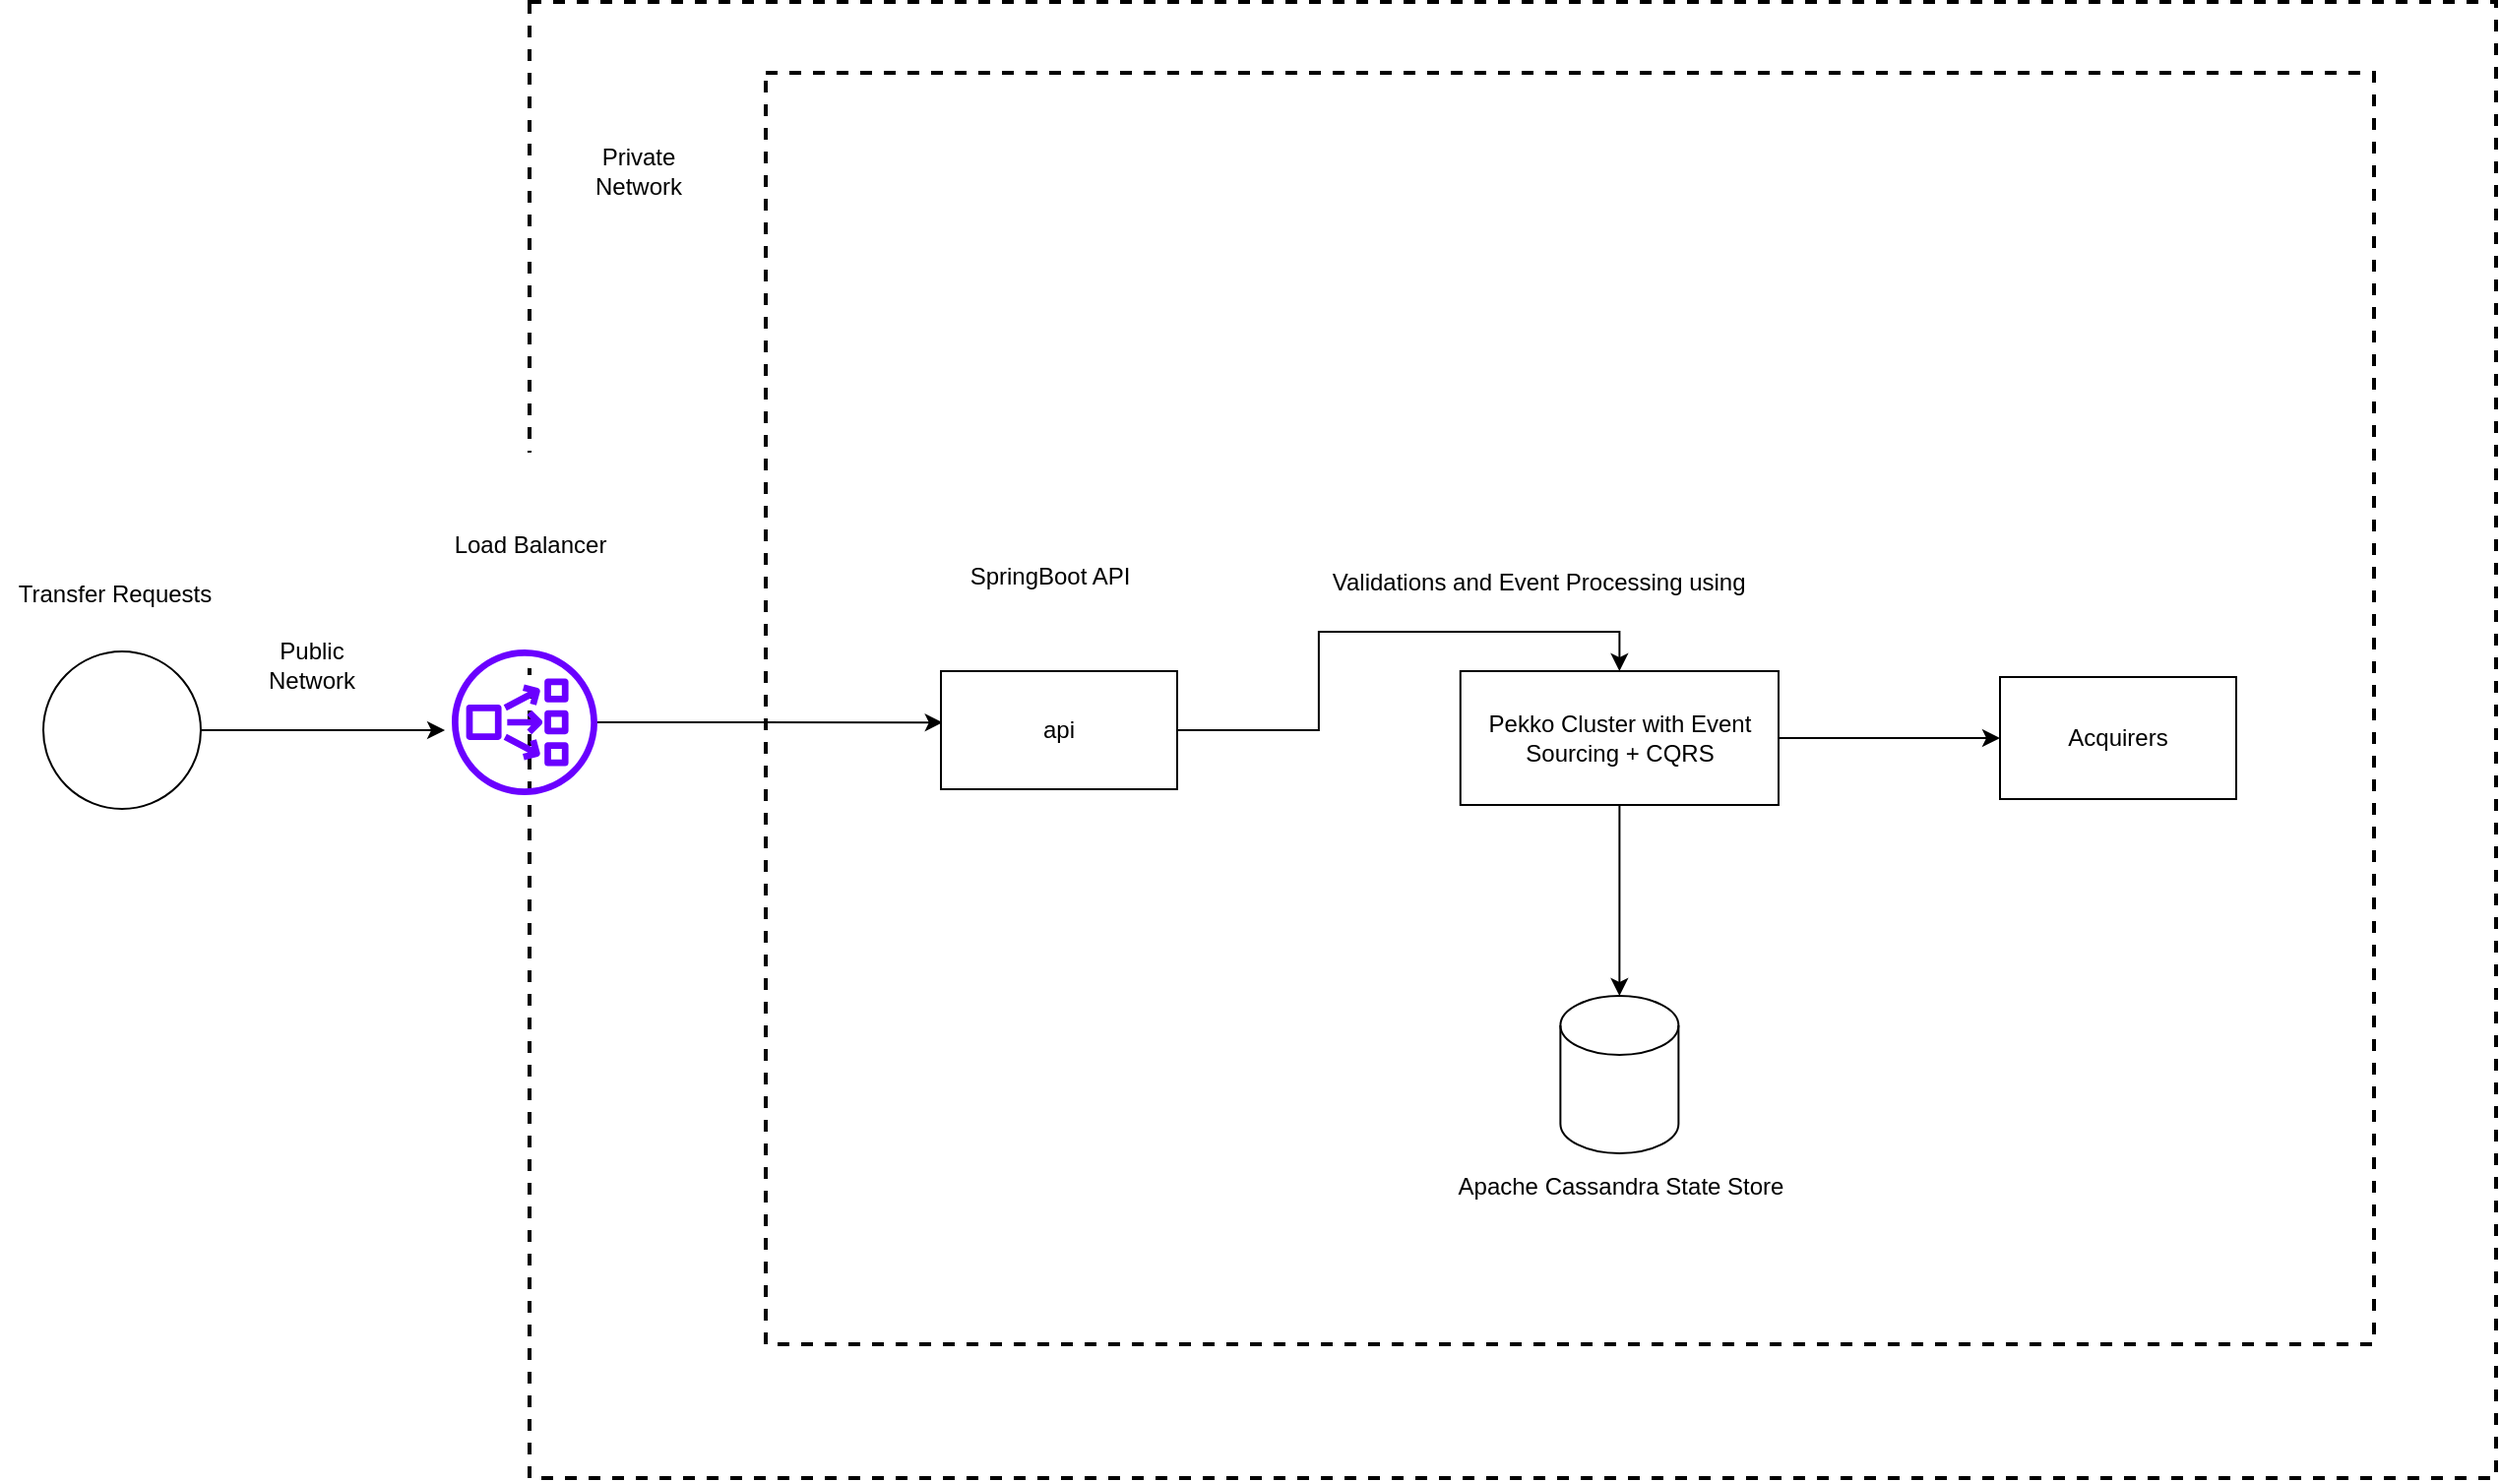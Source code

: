 <mxfile version="20.5.3" type="embed"><diagram name="Main Payments Service" id="Obrbr4Vz3u0_1d36ThNe"><mxGraphModel dx="1578" dy="768" grid="0" gridSize="10" guides="1" tooltips="1" connect="1" arrows="1" fold="1" page="0" pageScale="1" pageWidth="827" pageHeight="1169" math="0" shadow="0"><root><mxCell id="MoJ-YKAXfjhUIpLR4al3-0"/><mxCell id="MoJ-YKAXfjhUIpLR4al3-1" parent="MoJ-YKAXfjhUIpLR4al3-0"/><mxCell id="MoJ-YKAXfjhUIpLR4al3-2" value="" style="rounded=0;whiteSpace=wrap;html=1;fontStyle=1;fillColor=default;strokeWidth=2;fillStyle=auto;dashed=1;" parent="MoJ-YKAXfjhUIpLR4al3-1" vertex="1"><mxGeometry x="-270" y="4" width="999" height="750" as="geometry"/></mxCell><mxCell id="MoJ-YKAXfjhUIpLR4al3-3" value="" style="rounded=0;whiteSpace=wrap;html=1;fontStyle=1;fillColor=none;strokeWidth=2;dashed=1;" parent="MoJ-YKAXfjhUIpLR4al3-1" vertex="1"><mxGeometry x="-150" y="40" width="817" height="646" as="geometry"/></mxCell><mxCell id="MoJ-YKAXfjhUIpLR4al3-37" value="" style="ellipse;whiteSpace=wrap;html=1;aspect=fixed;strokeWidth=0;strokeColor=none;" parent="MoJ-YKAXfjhUIpLR4al3-1" vertex="1"><mxGeometry x="-320" y="232.5" width="110" height="110" as="geometry"/></mxCell><mxCell id="4" style="edgeStyle=orthogonalEdgeStyle;rounded=0;orthogonalLoop=1;jettySize=auto;html=1;entryX=0.11;entryY=0.511;entryDx=0;entryDy=0;entryPerimeter=0;" parent="MoJ-YKAXfjhUIpLR4al3-1" source="MoJ-YKAXfjhUIpLR4al3-38" target="MoJ-YKAXfjhUIpLR4al3-3" edge="1"><mxGeometry relative="1" as="geometry"/></mxCell><mxCell id="MoJ-YKAXfjhUIpLR4al3-38" value="" style="outlineConnect=0;dashed=0;verticalLabelPosition=bottom;verticalAlign=top;align=center;html=1;fontSize=12;fontStyle=0;aspect=fixed;pointerEvents=1;shape=mxgraph.aws4.network_load_balancer;fillColor=#6a00ff;strokeColor=#3700CC;fontColor=#ffffff;" parent="MoJ-YKAXfjhUIpLR4al3-1" vertex="1"><mxGeometry x="-309.5" y="333" width="74" height="74" as="geometry"/></mxCell><mxCell id="MoJ-YKAXfjhUIpLR4al3-39" value="Public &lt;br&gt;Network" style="text;html=1;align=center;verticalAlign=middle;resizable=0;points=[];autosize=1;strokeColor=none;" parent="MoJ-YKAXfjhUIpLR4al3-1" vertex="1"><mxGeometry x="-408" y="325" width="54" height="32" as="geometry"/></mxCell><mxCell id="MoJ-YKAXfjhUIpLR4al3-40" value="Private&lt;br&gt;Network" style="text;html=1;align=center;verticalAlign=middle;resizable=0;points=[];autosize=1;strokeColor=none;" parent="MoJ-YKAXfjhUIpLR4al3-1" vertex="1"><mxGeometry x="-242" y="74" width="54" height="32" as="geometry"/></mxCell><mxCell id="MoJ-YKAXfjhUIpLR4al3-58" value="Load Balancer" style="text;html=1;align=center;verticalAlign=middle;resizable=0;points=[];autosize=1;strokeColor=none;" parent="MoJ-YKAXfjhUIpLR4al3-1" vertex="1"><mxGeometry x="-314" y="271" width="87" height="18" as="geometry"/></mxCell><mxCell id="0ayYojwQcvTGPDUYHFci-0" value="" style="group" parent="MoJ-YKAXfjhUIpLR4al3-1" vertex="1" connectable="0"><mxGeometry x="-517" y="334" width="80" height="80" as="geometry"/></mxCell><mxCell id="XlERCXYJoachLAWnKIzD-0" value="" style="ellipse;whiteSpace=wrap;html=1;aspect=fixed;fillStyle=auto;" parent="0ayYojwQcvTGPDUYHFci-0" vertex="1"><mxGeometry width="80" height="80" as="geometry"/></mxCell><mxCell id="0ayYojwQcvTGPDUYHFci-6" value="Transfer Requests" style="text;html=1;resizable=0;autosize=1;align=center;verticalAlign=middle;points=[];fillColor=none;strokeColor=none;rounded=0;fillStyle=auto;" parent="MoJ-YKAXfjhUIpLR4al3-1" vertex="1"><mxGeometry x="-539" y="292" width="116" height="26" as="geometry"/></mxCell><mxCell id="5" style="edgeStyle=orthogonalEdgeStyle;rounded=0;orthogonalLoop=1;jettySize=auto;html=1;entryX=0.5;entryY=0;entryDx=0;entryDy=0;" parent="MoJ-YKAXfjhUIpLR4al3-1" source="UPwPihR9U3PeY4CjQXII-0" target="_lhErAnkib25VCGGUWqE-0" edge="1"><mxGeometry relative="1" as="geometry"/></mxCell><mxCell id="UPwPihR9U3PeY4CjQXII-0" value="api" style="rounded=0;whiteSpace=wrap;html=1;" parent="MoJ-YKAXfjhUIpLR4al3-1" vertex="1"><mxGeometry x="-61" y="344" width="120" height="60" as="geometry"/></mxCell><mxCell id="AAcZ-q7HfI9-OeqjXcIQ-0" value="" style="shape=cylinder3;whiteSpace=wrap;html=1;boundedLbl=1;backgroundOutline=1;size=15;" parent="MoJ-YKAXfjhUIpLR4al3-1" vertex="1"><mxGeometry x="253.69" y="509" width="60" height="80" as="geometry"/></mxCell><mxCell id="6" style="edgeStyle=orthogonalEdgeStyle;rounded=0;orthogonalLoop=1;jettySize=auto;html=1;" parent="MoJ-YKAXfjhUIpLR4al3-1" source="_lhErAnkib25VCGGUWqE-0" target="t65IUd-lonqh68D3Nb9Z-0" edge="1"><mxGeometry relative="1" as="geometry"/></mxCell><mxCell id="8" style="edgeStyle=orthogonalEdgeStyle;rounded=0;orthogonalLoop=1;jettySize=auto;html=1;entryX=0.5;entryY=0;entryDx=0;entryDy=0;entryPerimeter=0;" parent="MoJ-YKAXfjhUIpLR4al3-1" source="_lhErAnkib25VCGGUWqE-0" target="AAcZ-q7HfI9-OeqjXcIQ-0" edge="1"><mxGeometry relative="1" as="geometry"/></mxCell><mxCell id="_lhErAnkib25VCGGUWqE-0" value="Pekko Cluster with Event Sourcing + CQRS" style="rounded=0;whiteSpace=wrap;html=1;" parent="MoJ-YKAXfjhUIpLR4al3-1" vertex="1"><mxGeometry x="202.89" y="344" width="161.61" height="68" as="geometry"/></mxCell><mxCell id="t65IUd-lonqh68D3Nb9Z-0" value="Acquirers" style="rounded=0;whiteSpace=wrap;html=1;" parent="MoJ-YKAXfjhUIpLR4al3-1" vertex="1"><mxGeometry x="477" y="347" width="120" height="62" as="geometry"/></mxCell><mxCell id="0" value="SpringBoot API" style="text;html=1;resizable=0;autosize=1;align=center;verticalAlign=middle;points=[];fillColor=none;strokeColor=none;rounded=0;fillStyle=auto;" parent="MoJ-YKAXfjhUIpLR4al3-1" vertex="1"><mxGeometry x="-56" y="282.5" width="99" height="26" as="geometry"/></mxCell><mxCell id="1" value="Apache Cassandra State Store" style="text;html=1;resizable=0;autosize=1;align=center;verticalAlign=middle;points=[];fillColor=none;strokeColor=none;rounded=0;fillStyle=auto;" parent="MoJ-YKAXfjhUIpLR4al3-1" vertex="1"><mxGeometry x="192.19" y="593" width="183" height="26" as="geometry"/></mxCell><mxCell id="2" value="Validations and Event Processing using&amp;nbsp;" style="text;html=1;resizable=0;autosize=1;align=center;verticalAlign=middle;points=[];fillColor=none;strokeColor=none;rounded=0;fillStyle=auto;" parent="MoJ-YKAXfjhUIpLR4al3-1" vertex="1"><mxGeometry x="128" y="286" width="231" height="26" as="geometry"/></mxCell><mxCell id="9" style="edgeStyle=orthogonalEdgeStyle;rounded=0;orthogonalLoop=1;jettySize=auto;html=1;entryX=-0.047;entryY=0.554;entryDx=0;entryDy=0;entryPerimeter=0;" edge="1" parent="MoJ-YKAXfjhUIpLR4al3-1" source="XlERCXYJoachLAWnKIzD-0" target="MoJ-YKAXfjhUIpLR4al3-38"><mxGeometry relative="1" as="geometry"/></mxCell></root></mxGraphModel></diagram></mxfile>